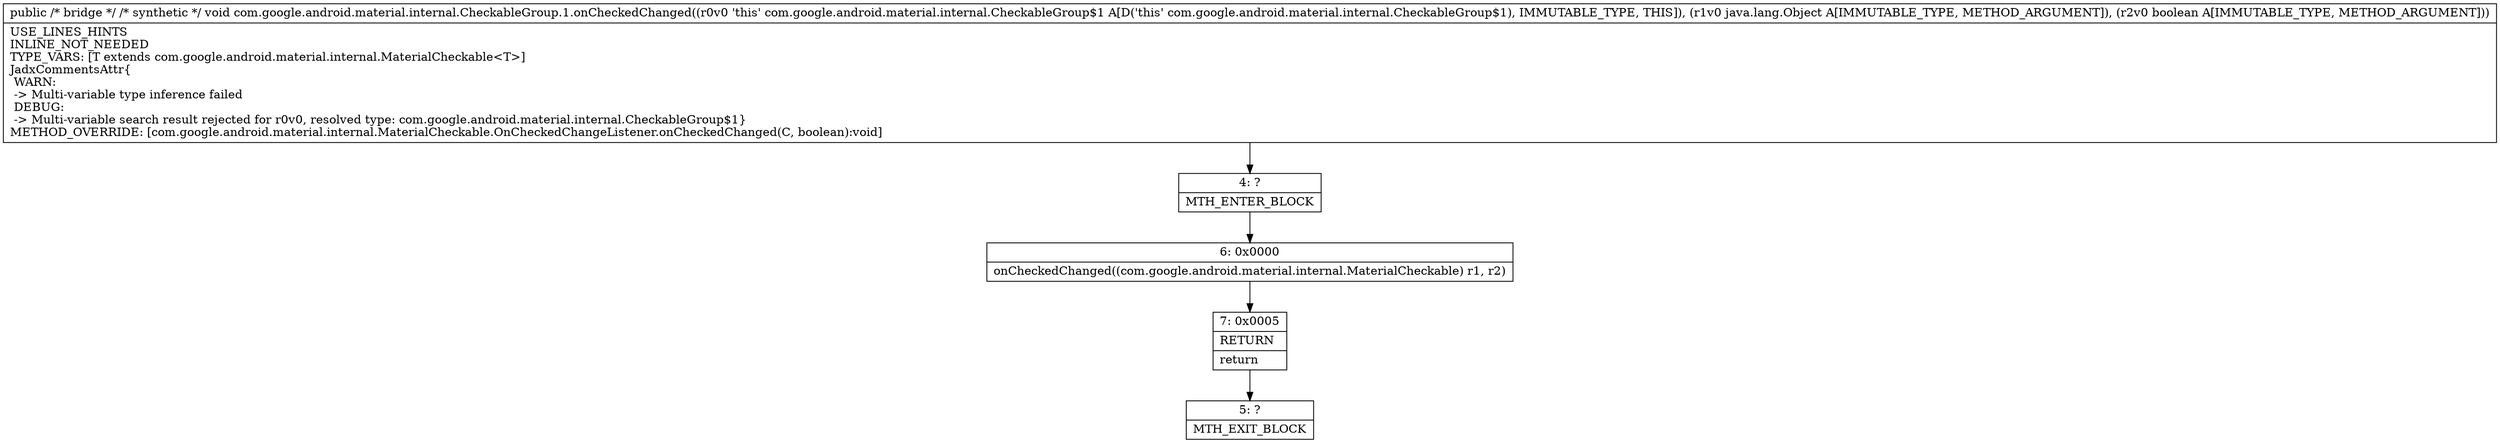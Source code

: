digraph "CFG forcom.google.android.material.internal.CheckableGroup.1.onCheckedChanged(Ljava\/lang\/Object;Z)V" {
Node_4 [shape=record,label="{4\:\ ?|MTH_ENTER_BLOCK\l}"];
Node_6 [shape=record,label="{6\:\ 0x0000|onCheckedChanged((com.google.android.material.internal.MaterialCheckable) r1, r2)\l}"];
Node_7 [shape=record,label="{7\:\ 0x0005|RETURN\l|return\l}"];
Node_5 [shape=record,label="{5\:\ ?|MTH_EXIT_BLOCK\l}"];
MethodNode[shape=record,label="{public \/* bridge *\/ \/* synthetic *\/ void com.google.android.material.internal.CheckableGroup.1.onCheckedChanged((r0v0 'this' com.google.android.material.internal.CheckableGroup$1 A[D('this' com.google.android.material.internal.CheckableGroup$1), IMMUTABLE_TYPE, THIS]), (r1v0 java.lang.Object A[IMMUTABLE_TYPE, METHOD_ARGUMENT]), (r2v0 boolean A[IMMUTABLE_TYPE, METHOD_ARGUMENT]))  | USE_LINES_HINTS\lINLINE_NOT_NEEDED\lTYPE_VARS: [T extends com.google.android.material.internal.MaterialCheckable\<T\>]\lJadxCommentsAttr\{\l WARN: \l \-\> Multi\-variable type inference failed\l DEBUG: \l \-\> Multi\-variable search result rejected for r0v0, resolved type: com.google.android.material.internal.CheckableGroup$1\}\lMETHOD_OVERRIDE: [com.google.android.material.internal.MaterialCheckable.OnCheckedChangeListener.onCheckedChanged(C, boolean):void]\l}"];
MethodNode -> Node_4;Node_4 -> Node_6;
Node_6 -> Node_7;
Node_7 -> Node_5;
}

